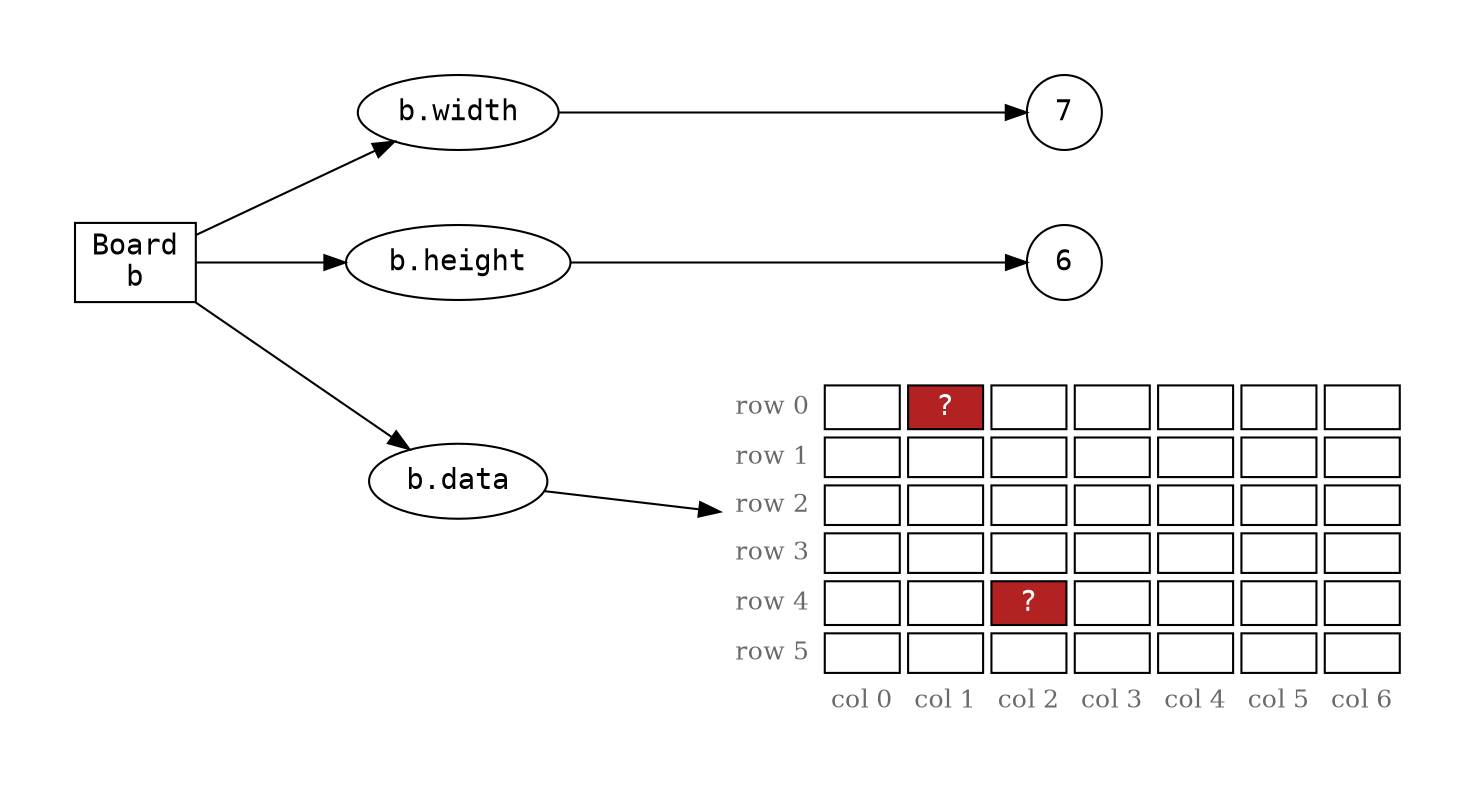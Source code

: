 digraph {
    graph [pad="0.5", nodesep="0.5", ranksep="1"];
    node [shape=plain]
    rankdir=LR;

    board [shape=box, label=<<font face="monospace">Board<br/>b</font>>]
    width [shape=oval, label=<<font face="monospace">b.width</font>>]
    height [shape=oval, label=<<font face="monospace">b.height</font>>]
    data [shape=oval, label=<<font face="monospace">b.data</font>>]

    cells [label=<
    <table border="0" cellborder="1" cellspacing="4">
        <tr>
            <td port="r0" color="none"><font color="dimgrey" point-size="12">row 0</font></td>
            <td></td>
            <td bgcolor="firebrick"><font face="monospace" color="white">?</font></td>
            <td></td>
            <td></td>
            <td></td>
            <td></td>
            <td></td>
        </tr>
        <tr>
            <td color="none"><font color="dimgrey" point-size="12">row 1</font></td>
            <td></td>
            <td></td>
            <td></td>
            <td></td>
            <td></td>
            <td></td>
            <td></td>
        </tr>
        <tr>
            <td color="none"><font color="dimgrey" point-size="12">row 2</font></td>
            <td></td>
            <td></td>
            <td></td>
            <td></td>
            <td></td>
            <td></td>
            <td></td>
        </tr>
        <tr>
            <td color="none"><font color="dimgrey" point-size="12">row 3</font></td>
            <td></td>
            <td></td>
            <td></td>
            <td></td>
            <td></td>
            <td></td>
            <td></td>
        </tr>
        <tr>
            <td color="none"><font color="dimgrey" point-size="12">row 4</font></td>
            <td></td>
            <td></td>
            <td bgcolor="firebrick"><font face="monospace" color="white">?</font></td>
            <td></td>
            <td></td>
            <td></td>
            <td></td>
        </tr>
        <tr>
            <td color="none"><font color="dimgrey" point-size="12">row 5</font></td>
            <td></td>
            <td></td>
            <td></td>
            <td></td>
            <td></td>
            <td></td>
            <td></td>
        </tr>
        <tr>
            <td color="none"></td>
            <td color="none"><font color="dimgrey" point-size="12">col 0</font></td>
            <td color="none"><font color="dimgrey" point-size="12">col 1</font></td>
            <td color="none"><font color="dimgrey" point-size="12">col 2</font></td>
            <td color="none"><font color="dimgrey" point-size="12">col 3</font></td>
            <td color="none"><font color="dimgrey" point-size="12">col 4</font></td>
            <td color="none"><font color="dimgrey" point-size="12">col 5</font></td>
            <td color="none"><font color="dimgrey" point-size="12">col 6</font></td>
        </tr>
    </table>>]

    width_value [shape=circle, label=<<font face="monospace">7</font>>]
    height_value [shape=circle, label=<<font face="monospace">6</font>>]

    board -> data -> cells
    board -> width -> width_value
    board -> height -> height_value
}